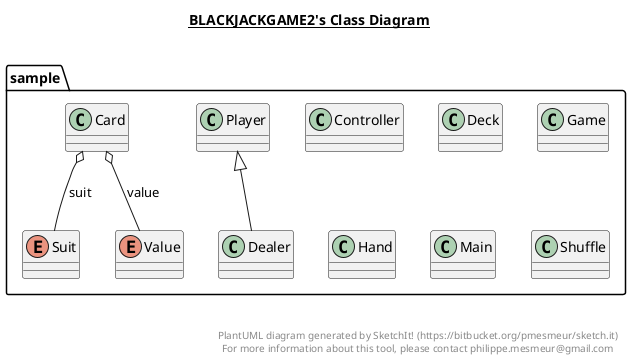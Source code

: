 @startuml

title __BLACKJACKGAME2's Class Diagram__\n

  namespace sample {
    class sample.Card {
    }
  }
  

  namespace sample {
    class sample.Controller {
    }
  }
  

  namespace sample {
    class sample.Dealer {
    }
  }
  

  namespace sample {
    class sample.Deck {
    }
  }
  

  namespace sample {
    class sample.Game {
    }
  }
  

  namespace sample {
    class sample.Hand {
    }
  }
  

  namespace sample {
    class sample.Main {
    }
  }
  

  namespace sample {
    class sample.Player {
    }
  }
  

  namespace sample {
    class sample.Shuffle {
    }
  }
  

  namespace sample {
    enum Suit {
    }
  }
  

  namespace sample {
    enum Value {
    }
  }
  

  sample.Card o-- sample.Suit : suit
  sample.Card o-- sample.Value : value
  sample.Dealer -up-|> sample.Player


right footer


PlantUML diagram generated by SketchIt! (https://bitbucket.org/pmesmeur/sketch.it)
For more information about this tool, please contact philippe.mesmeur@gmail.com
endfooter

@enduml
